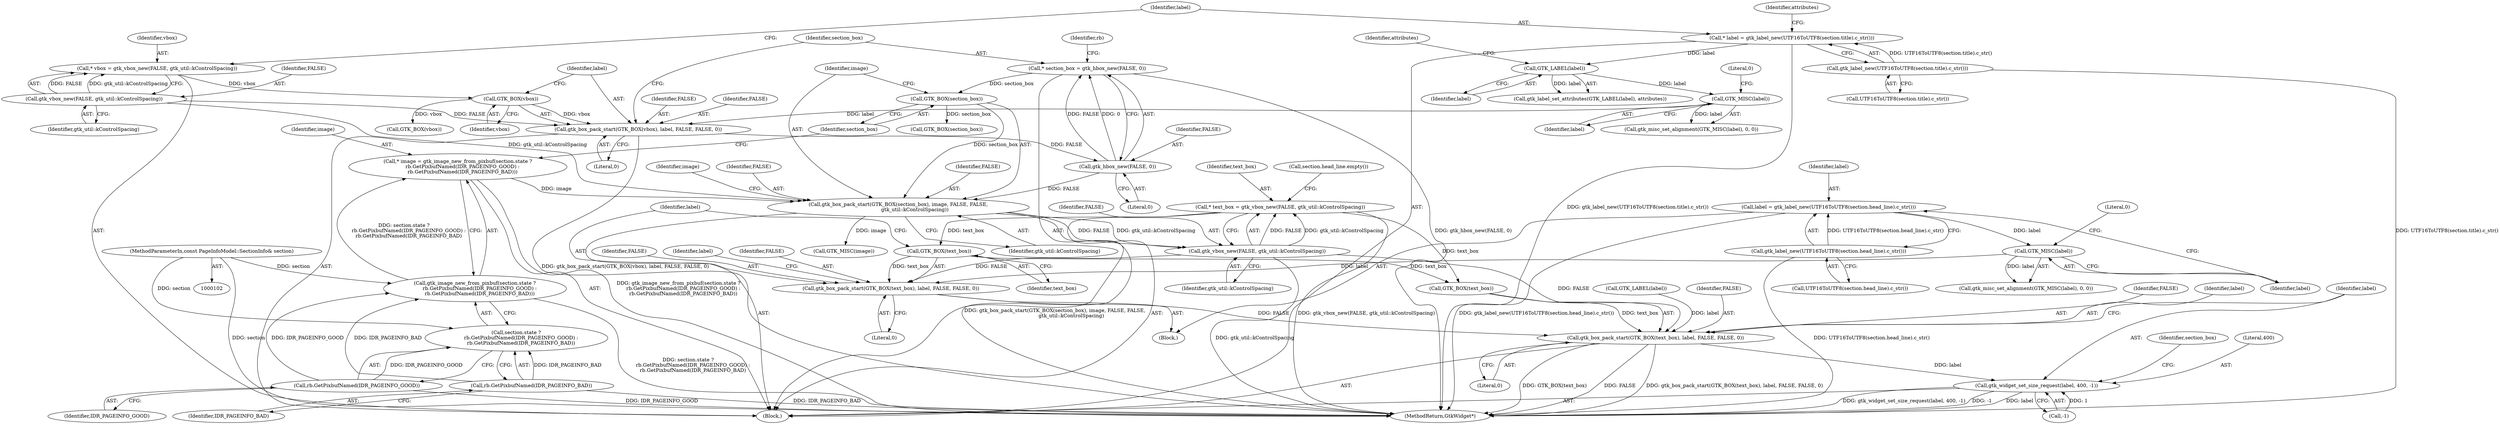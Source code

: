 digraph "0_Chrome_d151a5ef5e357e7d7187fcc1aa8fbb6c31f223cb@pointer" {
"1000195" [label="(Call,gtk_box_pack_start(GTK_BOX(text_box), label, FALSE, FALSE, 0))"];
"1000196" [label="(Call,GTK_BOX(text_box))"];
"1000177" [label="(Call,* text_box = gtk_vbox_new(FALSE, gtk_util::kControlSpacing))"];
"1000179" [label="(Call,gtk_vbox_new(FALSE, gtk_util::kControlSpacing))"];
"1000164" [label="(Call,gtk_box_pack_start(GTK_BOX(section_box), image, FALSE, FALSE,\n                     gtk_util::kControlSpacing))"];
"1000165" [label="(Call,GTK_BOX(section_box))"];
"1000143" [label="(Call,* section_box = gtk_hbox_new(FALSE, 0))"];
"1000145" [label="(Call,gtk_hbox_new(FALSE, 0))"];
"1000135" [label="(Call,gtk_box_pack_start(GTK_BOX(vbox), label, FALSE, FALSE, 0))"];
"1000136" [label="(Call,GTK_BOX(vbox))"];
"1000106" [label="(Call,* vbox = gtk_vbox_new(FALSE, gtk_util::kControlSpacing))"];
"1000108" [label="(Call,gtk_vbox_new(FALSE, gtk_util::kControlSpacing))"];
"1000131" [label="(Call,GTK_MISC(label))"];
"1000125" [label="(Call,GTK_LABEL(label))"];
"1000112" [label="(Call,* label = gtk_label_new(UTF16ToUTF8(section.title).c_str()))"];
"1000114" [label="(Call,gtk_label_new(UTF16ToUTF8(section.title).c_str()))"];
"1000153" [label="(Call,* image = gtk_image_new_from_pixbuf(section.state ?\n      rb.GetPixbufNamed(IDR_PAGEINFO_GOOD) :\n      rb.GetPixbufNamed(IDR_PAGEINFO_BAD)))"];
"1000155" [label="(Call,gtk_image_new_from_pixbuf(section.state ?\n      rb.GetPixbufNamed(IDR_PAGEINFO_GOOD) :\n      rb.GetPixbufNamed(IDR_PAGEINFO_BAD)))"];
"1000103" [label="(MethodParameterIn,const PageInfoModel::SectionInfo& section)"];
"1000160" [label="(Call,rb.GetPixbufNamed(IDR_PAGEINFO_GOOD))"];
"1000162" [label="(Call,rb.GetPixbufNamed(IDR_PAGEINFO_BAD))"];
"1000191" [label="(Call,GTK_MISC(label))"];
"1000186" [label="(Call,label = gtk_label_new(UTF16ToUTF8(section.head_line).c_str()))"];
"1000188" [label="(Call,gtk_label_new(UTF16ToUTF8(section.head_line).c_str()))"];
"1000219" [label="(Call,gtk_box_pack_start(GTK_BOX(text_box), label, FALSE, FALSE, 0))"];
"1000226" [label="(Call,gtk_widget_set_size_request(label, 400, -1))"];
"1000167" [label="(Identifier,image)"];
"1000173" [label="(Identifier,image)"];
"1000179" [label="(Call,gtk_vbox_new(FALSE, gtk_util::kControlSpacing))"];
"1000168" [label="(Identifier,FALSE)"];
"1000169" [label="(Identifier,FALSE)"];
"1000223" [label="(Identifier,FALSE)"];
"1000137" [label="(Identifier,vbox)"];
"1000141" [label="(Literal,0)"];
"1000143" [label="(Call,* section_box = gtk_hbox_new(FALSE, 0))"];
"1000191" [label="(Call,GTK_MISC(label))"];
"1000150" [label="(Identifier,rb)"];
"1000156" [label="(Call,section.state ?\n      rb.GetPixbufNamed(IDR_PAGEINFO_GOOD) :\n      rb.GetPixbufNamed(IDR_PAGEINFO_BAD))"];
"1000140" [label="(Identifier,FALSE)"];
"1000220" [label="(Call,GTK_BOX(text_box))"];
"1000130" [label="(Call,gtk_misc_set_alignment(GTK_MISC(label), 0, 0))"];
"1000162" [label="(Call,rb.GetPixbufNamed(IDR_PAGEINFO_BAD))"];
"1000187" [label="(Identifier,label)"];
"1000110" [label="(Identifier,gtk_util::kControlSpacing)"];
"1000196" [label="(Call,GTK_BOX(text_box))"];
"1000185" [label="(Block,)"];
"1000139" [label="(Identifier,FALSE)"];
"1000147" [label="(Literal,0)"];
"1000144" [label="(Identifier,section_box)"];
"1000178" [label="(Identifier,text_box)"];
"1000199" [label="(Identifier,FALSE)"];
"1000193" [label="(Literal,0)"];
"1000131" [label="(Call,GTK_MISC(label))"];
"1000226" [label="(Call,gtk_widget_set_size_request(label, 400, -1))"];
"1000106" [label="(Call,* vbox = gtk_vbox_new(FALSE, gtk_util::kControlSpacing))"];
"1000163" [label="(Identifier,IDR_PAGEINFO_BAD)"];
"1000190" [label="(Call,gtk_misc_set_alignment(GTK_MISC(label), 0, 0))"];
"1000181" [label="(Identifier,gtk_util::kControlSpacing)"];
"1000247" [label="(MethodReturn,GtkWidget*)"];
"1000126" [label="(Identifier,label)"];
"1000192" [label="(Identifier,label)"];
"1000229" [label="(Call,-1)"];
"1000225" [label="(Literal,0)"];
"1000186" [label="(Call,label = gtk_label_new(UTF16ToUTF8(section.head_line).c_str()))"];
"1000108" [label="(Call,gtk_vbox_new(FALSE, gtk_util::kControlSpacing))"];
"1000107" [label="(Identifier,vbox)"];
"1000232" [label="(Call,GTK_BOX(section_box))"];
"1000138" [label="(Identifier,label)"];
"1000145" [label="(Call,gtk_hbox_new(FALSE, 0))"];
"1000233" [label="(Identifier,section_box)"];
"1000103" [label="(MethodParameterIn,const PageInfoModel::SectionInfo& section)"];
"1000118" [label="(Identifier,attributes)"];
"1000189" [label="(Call,UTF16ToUTF8(section.head_line).c_str())"];
"1000201" [label="(Literal,0)"];
"1000136" [label="(Call,GTK_BOX(vbox))"];
"1000132" [label="(Identifier,label)"];
"1000166" [label="(Identifier,section_box)"];
"1000135" [label="(Call,gtk_box_pack_start(GTK_BOX(vbox), label, FALSE, FALSE, 0))"];
"1000114" [label="(Call,gtk_label_new(UTF16ToUTF8(section.title).c_str()))"];
"1000154" [label="(Identifier,image)"];
"1000109" [label="(Identifier,FALSE)"];
"1000177" [label="(Call,* text_box = gtk_vbox_new(FALSE, gtk_util::kControlSpacing))"];
"1000113" [label="(Identifier,label)"];
"1000133" [label="(Literal,0)"];
"1000170" [label="(Identifier,gtk_util::kControlSpacing)"];
"1000164" [label="(Call,gtk_box_pack_start(GTK_BOX(section_box), image, FALSE, FALSE,\n                     gtk_util::kControlSpacing))"];
"1000180" [label="(Identifier,FALSE)"];
"1000112" [label="(Call,* label = gtk_label_new(UTF16ToUTF8(section.title).c_str()))"];
"1000146" [label="(Identifier,FALSE)"];
"1000161" [label="(Identifier,IDR_PAGEINFO_GOOD)"];
"1000104" [label="(Block,)"];
"1000219" [label="(Call,gtk_box_pack_start(GTK_BOX(text_box), label, FALSE, FALSE, 0))"];
"1000203" [label="(Identifier,label)"];
"1000172" [label="(Call,GTK_MISC(image))"];
"1000155" [label="(Call,gtk_image_new_from_pixbuf(section.state ?\n      rb.GetPixbufNamed(IDR_PAGEINFO_GOOD) :\n      rb.GetPixbufNamed(IDR_PAGEINFO_BAD)))"];
"1000153" [label="(Call,* image = gtk_image_new_from_pixbuf(section.state ?\n      rb.GetPixbufNamed(IDR_PAGEINFO_GOOD) :\n      rb.GetPixbufNamed(IDR_PAGEINFO_BAD)))"];
"1000198" [label="(Identifier,label)"];
"1000224" [label="(Identifier,FALSE)"];
"1000125" [label="(Call,GTK_LABEL(label))"];
"1000115" [label="(Call,UTF16ToUTF8(section.title).c_str())"];
"1000195" [label="(Call,gtk_box_pack_start(GTK_BOX(text_box), label, FALSE, FALSE, 0))"];
"1000239" [label="(Call,GTK_BOX(vbox))"];
"1000160" [label="(Call,rb.GetPixbufNamed(IDR_PAGEINFO_GOOD))"];
"1000127" [label="(Identifier,attributes)"];
"1000165" [label="(Call,GTK_BOX(section_box))"];
"1000188" [label="(Call,gtk_label_new(UTF16ToUTF8(section.head_line).c_str()))"];
"1000222" [label="(Identifier,label)"];
"1000200" [label="(Identifier,FALSE)"];
"1000228" [label="(Literal,400)"];
"1000197" [label="(Identifier,text_box)"];
"1000227" [label="(Identifier,label)"];
"1000216" [label="(Call,GTK_LABEL(label))"];
"1000124" [label="(Call,gtk_label_set_attributes(GTK_LABEL(label), attributes))"];
"1000184" [label="(Call,section.head_line.empty())"];
"1000195" -> "1000185"  [label="AST: "];
"1000195" -> "1000201"  [label="CFG: "];
"1000196" -> "1000195"  [label="AST: "];
"1000198" -> "1000195"  [label="AST: "];
"1000199" -> "1000195"  [label="AST: "];
"1000200" -> "1000195"  [label="AST: "];
"1000201" -> "1000195"  [label="AST: "];
"1000203" -> "1000195"  [label="CFG: "];
"1000196" -> "1000195"  [label="DDG: text_box"];
"1000191" -> "1000195"  [label="DDG: label"];
"1000179" -> "1000195"  [label="DDG: FALSE"];
"1000195" -> "1000219"  [label="DDG: FALSE"];
"1000196" -> "1000197"  [label="CFG: "];
"1000197" -> "1000196"  [label="AST: "];
"1000198" -> "1000196"  [label="CFG: "];
"1000177" -> "1000196"  [label="DDG: text_box"];
"1000196" -> "1000220"  [label="DDG: text_box"];
"1000177" -> "1000104"  [label="AST: "];
"1000177" -> "1000179"  [label="CFG: "];
"1000178" -> "1000177"  [label="AST: "];
"1000179" -> "1000177"  [label="AST: "];
"1000184" -> "1000177"  [label="CFG: "];
"1000177" -> "1000247"  [label="DDG: gtk_vbox_new(FALSE, gtk_util::kControlSpacing)"];
"1000179" -> "1000177"  [label="DDG: FALSE"];
"1000179" -> "1000177"  [label="DDG: gtk_util::kControlSpacing"];
"1000177" -> "1000220"  [label="DDG: text_box"];
"1000179" -> "1000181"  [label="CFG: "];
"1000180" -> "1000179"  [label="AST: "];
"1000181" -> "1000179"  [label="AST: "];
"1000179" -> "1000247"  [label="DDG: gtk_util::kControlSpacing"];
"1000164" -> "1000179"  [label="DDG: FALSE"];
"1000164" -> "1000179"  [label="DDG: gtk_util::kControlSpacing"];
"1000179" -> "1000219"  [label="DDG: FALSE"];
"1000164" -> "1000104"  [label="AST: "];
"1000164" -> "1000170"  [label="CFG: "];
"1000165" -> "1000164"  [label="AST: "];
"1000167" -> "1000164"  [label="AST: "];
"1000168" -> "1000164"  [label="AST: "];
"1000169" -> "1000164"  [label="AST: "];
"1000170" -> "1000164"  [label="AST: "];
"1000173" -> "1000164"  [label="CFG: "];
"1000164" -> "1000247"  [label="DDG: gtk_box_pack_start(GTK_BOX(section_box), image, FALSE, FALSE,\n                     gtk_util::kControlSpacing)"];
"1000165" -> "1000164"  [label="DDG: section_box"];
"1000153" -> "1000164"  [label="DDG: image"];
"1000145" -> "1000164"  [label="DDG: FALSE"];
"1000108" -> "1000164"  [label="DDG: gtk_util::kControlSpacing"];
"1000164" -> "1000172"  [label="DDG: image"];
"1000165" -> "1000166"  [label="CFG: "];
"1000166" -> "1000165"  [label="AST: "];
"1000167" -> "1000165"  [label="CFG: "];
"1000143" -> "1000165"  [label="DDG: section_box"];
"1000165" -> "1000232"  [label="DDG: section_box"];
"1000143" -> "1000104"  [label="AST: "];
"1000143" -> "1000145"  [label="CFG: "];
"1000144" -> "1000143"  [label="AST: "];
"1000145" -> "1000143"  [label="AST: "];
"1000150" -> "1000143"  [label="CFG: "];
"1000143" -> "1000247"  [label="DDG: gtk_hbox_new(FALSE, 0)"];
"1000145" -> "1000143"  [label="DDG: FALSE"];
"1000145" -> "1000143"  [label="DDG: 0"];
"1000145" -> "1000147"  [label="CFG: "];
"1000146" -> "1000145"  [label="AST: "];
"1000147" -> "1000145"  [label="AST: "];
"1000135" -> "1000145"  [label="DDG: FALSE"];
"1000135" -> "1000104"  [label="AST: "];
"1000135" -> "1000141"  [label="CFG: "];
"1000136" -> "1000135"  [label="AST: "];
"1000138" -> "1000135"  [label="AST: "];
"1000139" -> "1000135"  [label="AST: "];
"1000140" -> "1000135"  [label="AST: "];
"1000141" -> "1000135"  [label="AST: "];
"1000144" -> "1000135"  [label="CFG: "];
"1000135" -> "1000247"  [label="DDG: gtk_box_pack_start(GTK_BOX(vbox), label, FALSE, FALSE, 0)"];
"1000136" -> "1000135"  [label="DDG: vbox"];
"1000131" -> "1000135"  [label="DDG: label"];
"1000108" -> "1000135"  [label="DDG: FALSE"];
"1000136" -> "1000137"  [label="CFG: "];
"1000137" -> "1000136"  [label="AST: "];
"1000138" -> "1000136"  [label="CFG: "];
"1000106" -> "1000136"  [label="DDG: vbox"];
"1000136" -> "1000239"  [label="DDG: vbox"];
"1000106" -> "1000104"  [label="AST: "];
"1000106" -> "1000108"  [label="CFG: "];
"1000107" -> "1000106"  [label="AST: "];
"1000108" -> "1000106"  [label="AST: "];
"1000113" -> "1000106"  [label="CFG: "];
"1000108" -> "1000106"  [label="DDG: FALSE"];
"1000108" -> "1000106"  [label="DDG: gtk_util::kControlSpacing"];
"1000108" -> "1000110"  [label="CFG: "];
"1000109" -> "1000108"  [label="AST: "];
"1000110" -> "1000108"  [label="AST: "];
"1000131" -> "1000130"  [label="AST: "];
"1000131" -> "1000132"  [label="CFG: "];
"1000132" -> "1000131"  [label="AST: "];
"1000133" -> "1000131"  [label="CFG: "];
"1000131" -> "1000130"  [label="DDG: label"];
"1000125" -> "1000131"  [label="DDG: label"];
"1000125" -> "1000124"  [label="AST: "];
"1000125" -> "1000126"  [label="CFG: "];
"1000126" -> "1000125"  [label="AST: "];
"1000127" -> "1000125"  [label="CFG: "];
"1000125" -> "1000124"  [label="DDG: label"];
"1000112" -> "1000125"  [label="DDG: label"];
"1000112" -> "1000104"  [label="AST: "];
"1000112" -> "1000114"  [label="CFG: "];
"1000113" -> "1000112"  [label="AST: "];
"1000114" -> "1000112"  [label="AST: "];
"1000118" -> "1000112"  [label="CFG: "];
"1000112" -> "1000247"  [label="DDG: gtk_label_new(UTF16ToUTF8(section.title).c_str())"];
"1000114" -> "1000112"  [label="DDG: UTF16ToUTF8(section.title).c_str()"];
"1000114" -> "1000115"  [label="CFG: "];
"1000115" -> "1000114"  [label="AST: "];
"1000114" -> "1000247"  [label="DDG: UTF16ToUTF8(section.title).c_str()"];
"1000153" -> "1000104"  [label="AST: "];
"1000153" -> "1000155"  [label="CFG: "];
"1000154" -> "1000153"  [label="AST: "];
"1000155" -> "1000153"  [label="AST: "];
"1000166" -> "1000153"  [label="CFG: "];
"1000153" -> "1000247"  [label="DDG: gtk_image_new_from_pixbuf(section.state ?\n      rb.GetPixbufNamed(IDR_PAGEINFO_GOOD) :\n      rb.GetPixbufNamed(IDR_PAGEINFO_BAD))"];
"1000155" -> "1000153"  [label="DDG: section.state ?\n      rb.GetPixbufNamed(IDR_PAGEINFO_GOOD) :\n      rb.GetPixbufNamed(IDR_PAGEINFO_BAD)"];
"1000155" -> "1000156"  [label="CFG: "];
"1000156" -> "1000155"  [label="AST: "];
"1000155" -> "1000247"  [label="DDG: section.state ?\n      rb.GetPixbufNamed(IDR_PAGEINFO_GOOD) :\n      rb.GetPixbufNamed(IDR_PAGEINFO_BAD)"];
"1000103" -> "1000155"  [label="DDG: section"];
"1000160" -> "1000155"  [label="DDG: IDR_PAGEINFO_GOOD"];
"1000162" -> "1000155"  [label="DDG: IDR_PAGEINFO_BAD"];
"1000103" -> "1000102"  [label="AST: "];
"1000103" -> "1000247"  [label="DDG: section"];
"1000103" -> "1000156"  [label="DDG: section"];
"1000160" -> "1000156"  [label="AST: "];
"1000160" -> "1000161"  [label="CFG: "];
"1000161" -> "1000160"  [label="AST: "];
"1000156" -> "1000160"  [label="CFG: "];
"1000160" -> "1000247"  [label="DDG: IDR_PAGEINFO_GOOD"];
"1000160" -> "1000156"  [label="DDG: IDR_PAGEINFO_GOOD"];
"1000162" -> "1000156"  [label="AST: "];
"1000162" -> "1000163"  [label="CFG: "];
"1000163" -> "1000162"  [label="AST: "];
"1000156" -> "1000162"  [label="CFG: "];
"1000162" -> "1000247"  [label="DDG: IDR_PAGEINFO_BAD"];
"1000162" -> "1000156"  [label="DDG: IDR_PAGEINFO_BAD"];
"1000191" -> "1000190"  [label="AST: "];
"1000191" -> "1000192"  [label="CFG: "];
"1000192" -> "1000191"  [label="AST: "];
"1000193" -> "1000191"  [label="CFG: "];
"1000191" -> "1000190"  [label="DDG: label"];
"1000186" -> "1000191"  [label="DDG: label"];
"1000186" -> "1000185"  [label="AST: "];
"1000186" -> "1000188"  [label="CFG: "];
"1000187" -> "1000186"  [label="AST: "];
"1000188" -> "1000186"  [label="AST: "];
"1000192" -> "1000186"  [label="CFG: "];
"1000186" -> "1000247"  [label="DDG: gtk_label_new(UTF16ToUTF8(section.head_line).c_str())"];
"1000188" -> "1000186"  [label="DDG: UTF16ToUTF8(section.head_line).c_str()"];
"1000188" -> "1000189"  [label="CFG: "];
"1000189" -> "1000188"  [label="AST: "];
"1000188" -> "1000247"  [label="DDG: UTF16ToUTF8(section.head_line).c_str()"];
"1000219" -> "1000104"  [label="AST: "];
"1000219" -> "1000225"  [label="CFG: "];
"1000220" -> "1000219"  [label="AST: "];
"1000222" -> "1000219"  [label="AST: "];
"1000223" -> "1000219"  [label="AST: "];
"1000224" -> "1000219"  [label="AST: "];
"1000225" -> "1000219"  [label="AST: "];
"1000227" -> "1000219"  [label="CFG: "];
"1000219" -> "1000247"  [label="DDG: FALSE"];
"1000219" -> "1000247"  [label="DDG: gtk_box_pack_start(GTK_BOX(text_box), label, FALSE, FALSE, 0)"];
"1000219" -> "1000247"  [label="DDG: GTK_BOX(text_box)"];
"1000220" -> "1000219"  [label="DDG: text_box"];
"1000216" -> "1000219"  [label="DDG: label"];
"1000219" -> "1000226"  [label="DDG: label"];
"1000226" -> "1000104"  [label="AST: "];
"1000226" -> "1000229"  [label="CFG: "];
"1000227" -> "1000226"  [label="AST: "];
"1000228" -> "1000226"  [label="AST: "];
"1000229" -> "1000226"  [label="AST: "];
"1000233" -> "1000226"  [label="CFG: "];
"1000226" -> "1000247"  [label="DDG: label"];
"1000226" -> "1000247"  [label="DDG: gtk_widget_set_size_request(label, 400, -1)"];
"1000226" -> "1000247"  [label="DDG: -1"];
"1000229" -> "1000226"  [label="DDG: 1"];
}
